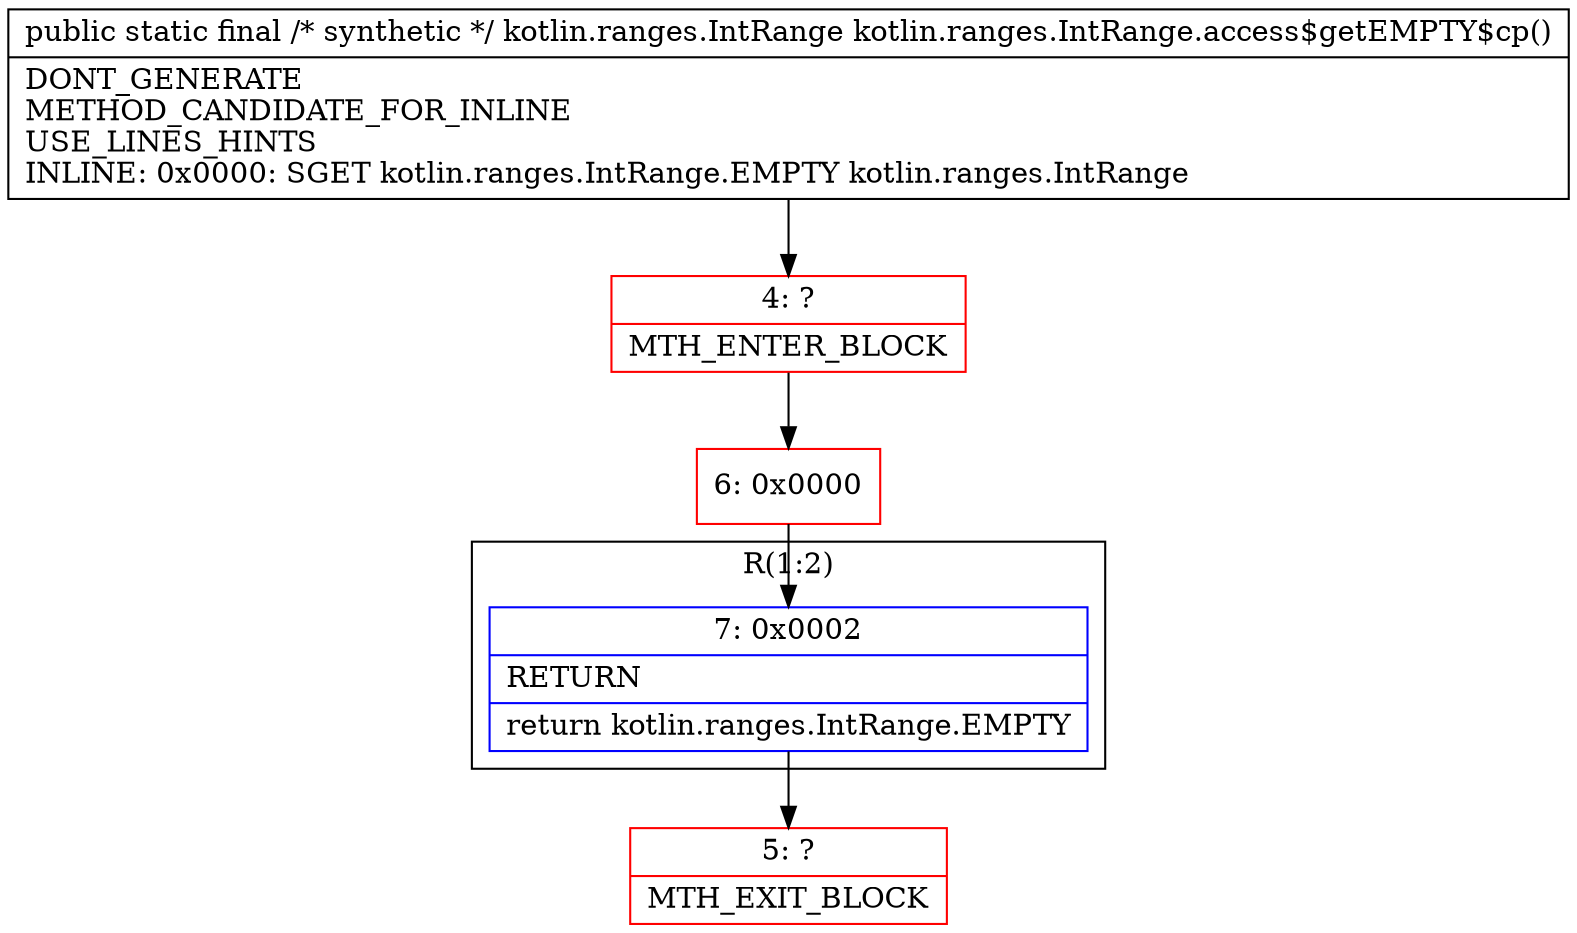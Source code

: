 digraph "CFG forkotlin.ranges.IntRange.access$getEMPTY$cp()Lkotlin\/ranges\/IntRange;" {
subgraph cluster_Region_1772333660 {
label = "R(1:2)";
node [shape=record,color=blue];
Node_7 [shape=record,label="{7\:\ 0x0002|RETURN\l|return kotlin.ranges.IntRange.EMPTY\l}"];
}
Node_4 [shape=record,color=red,label="{4\:\ ?|MTH_ENTER_BLOCK\l}"];
Node_6 [shape=record,color=red,label="{6\:\ 0x0000}"];
Node_5 [shape=record,color=red,label="{5\:\ ?|MTH_EXIT_BLOCK\l}"];
MethodNode[shape=record,label="{public static final \/* synthetic *\/ kotlin.ranges.IntRange kotlin.ranges.IntRange.access$getEMPTY$cp()  | DONT_GENERATE\lMETHOD_CANDIDATE_FOR_INLINE\lUSE_LINES_HINTS\lINLINE: 0x0000: SGET   kotlin.ranges.IntRange.EMPTY kotlin.ranges.IntRange\l}"];
MethodNode -> Node_4;Node_7 -> Node_5;
Node_4 -> Node_6;
Node_6 -> Node_7;
}

